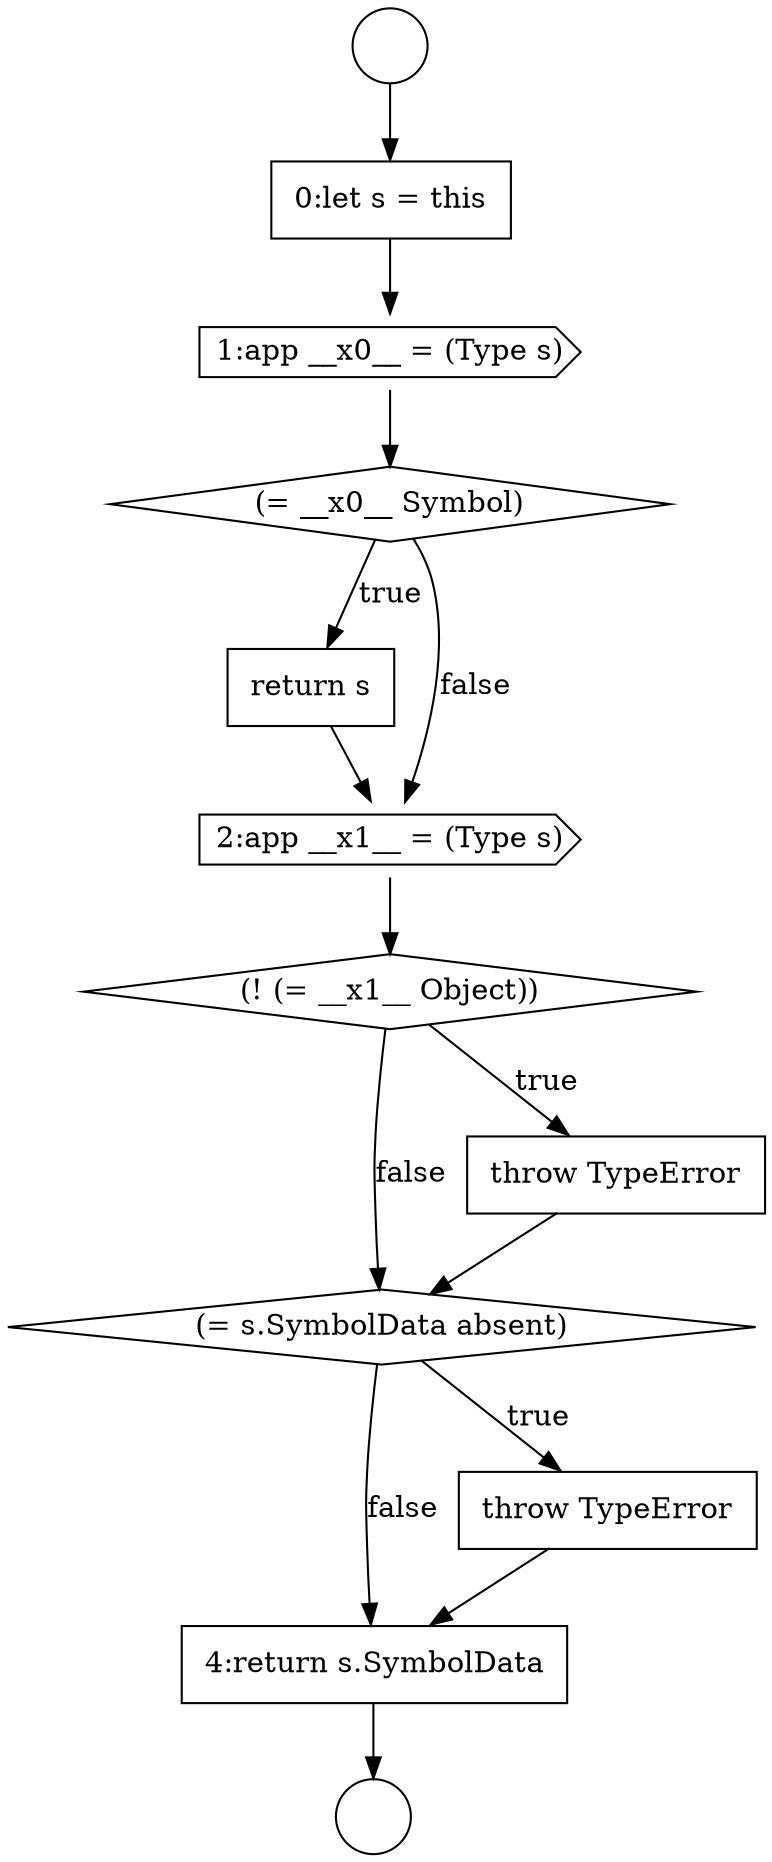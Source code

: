 digraph {
  node11458 [shape=diamond, label=<<font color="black">(= __x0__ Symbol)</font>> color="black" fillcolor="white" style=filled]
  node11463 [shape=diamond, label=<<font color="black">(= s.SymbolData absent)</font>> color="black" fillcolor="white" style=filled]
  node11456 [shape=none, margin=0, label=<<font color="black">
    <table border="0" cellborder="1" cellspacing="0" cellpadding="10">
      <tr><td align="left">0:let s = this</td></tr>
    </table>
  </font>> color="black" fillcolor="white" style=filled]
  node11455 [shape=circle label=" " color="black" fillcolor="white" style=filled]
  node11465 [shape=none, margin=0, label=<<font color="black">
    <table border="0" cellborder="1" cellspacing="0" cellpadding="10">
      <tr><td align="left">4:return s.SymbolData</td></tr>
    </table>
  </font>> color="black" fillcolor="white" style=filled]
  node11454 [shape=circle label=" " color="black" fillcolor="white" style=filled]
  node11457 [shape=cds, label=<<font color="black">1:app __x0__ = (Type s)</font>> color="black" fillcolor="white" style=filled]
  node11462 [shape=none, margin=0, label=<<font color="black">
    <table border="0" cellborder="1" cellspacing="0" cellpadding="10">
      <tr><td align="left">throw TypeError</td></tr>
    </table>
  </font>> color="black" fillcolor="white" style=filled]
  node11464 [shape=none, margin=0, label=<<font color="black">
    <table border="0" cellborder="1" cellspacing="0" cellpadding="10">
      <tr><td align="left">throw TypeError</td></tr>
    </table>
  </font>> color="black" fillcolor="white" style=filled]
  node11459 [shape=none, margin=0, label=<<font color="black">
    <table border="0" cellborder="1" cellspacing="0" cellpadding="10">
      <tr><td align="left">return s</td></tr>
    </table>
  </font>> color="black" fillcolor="white" style=filled]
  node11461 [shape=diamond, label=<<font color="black">(! (= __x1__ Object))</font>> color="black" fillcolor="white" style=filled]
  node11460 [shape=cds, label=<<font color="black">2:app __x1__ = (Type s)</font>> color="black" fillcolor="white" style=filled]
  node11458 -> node11459 [label=<<font color="black">true</font>> color="black"]
  node11458 -> node11460 [label=<<font color="black">false</font>> color="black"]
  node11454 -> node11456 [ color="black"]
  node11460 -> node11461 [ color="black"]
  node11464 -> node11465 [ color="black"]
  node11461 -> node11462 [label=<<font color="black">true</font>> color="black"]
  node11461 -> node11463 [label=<<font color="black">false</font>> color="black"]
  node11463 -> node11464 [label=<<font color="black">true</font>> color="black"]
  node11463 -> node11465 [label=<<font color="black">false</font>> color="black"]
  node11462 -> node11463 [ color="black"]
  node11459 -> node11460 [ color="black"]
  node11456 -> node11457 [ color="black"]
  node11465 -> node11455 [ color="black"]
  node11457 -> node11458 [ color="black"]
}
